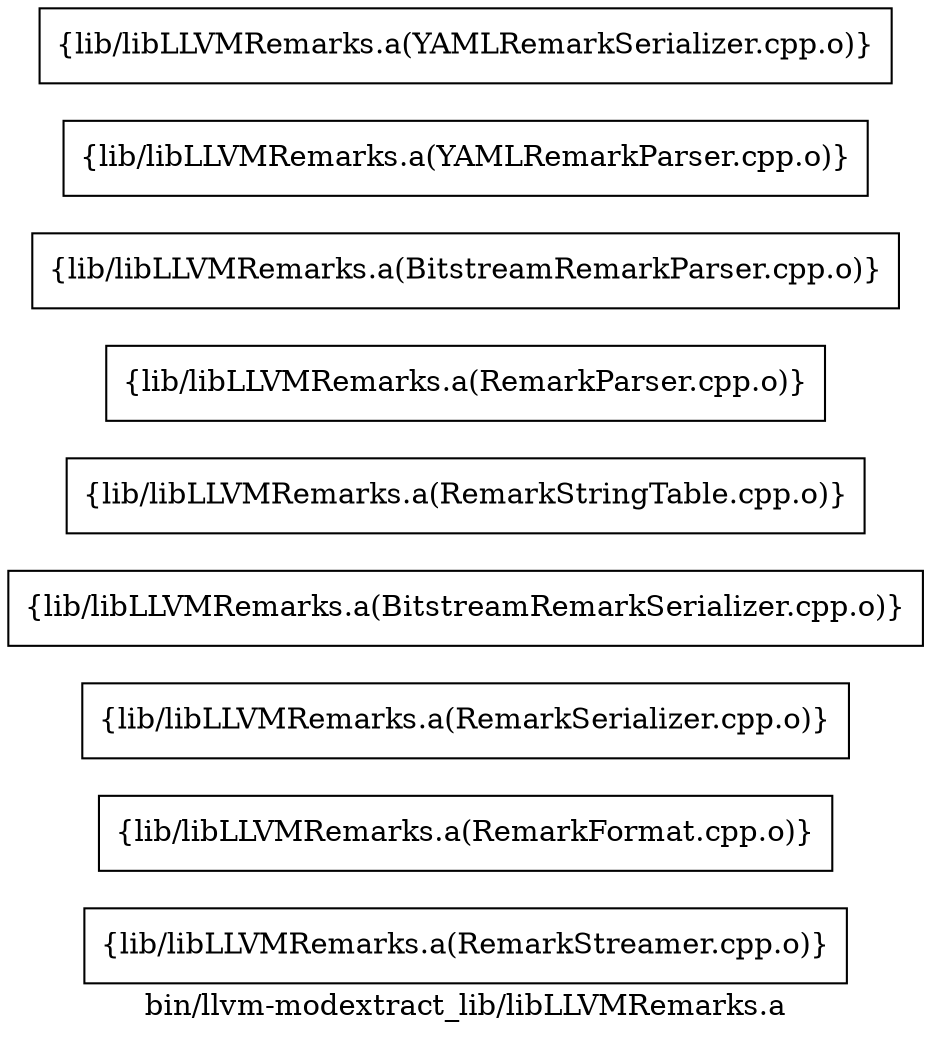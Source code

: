 digraph "bin/llvm-modextract_lib/libLLVMRemarks.a" {
	label="bin/llvm-modextract_lib/libLLVMRemarks.a";
	rankdir=LR;

	Node0x55af97345678 [shape=record,shape=box,group=0,label="{lib/libLLVMRemarks.a(RemarkStreamer.cpp.o)}"];
	Node0x55af97343be8 [shape=record,shape=box,group=0,label="{lib/libLLVMRemarks.a(RemarkFormat.cpp.o)}"];
	Node0x55af97345c68 [shape=record,shape=box,group=0,label="{lib/libLLVMRemarks.a(RemarkSerializer.cpp.o)}"];
	Node0x55af97346078 [shape=record,shape=box,group=0,label="{lib/libLLVMRemarks.a(BitstreamRemarkSerializer.cpp.o)}"];
	Node0x55af97346d98 [shape=record,shape=box,group=0,label="{lib/libLLVMRemarks.a(RemarkStringTable.cpp.o)}"];
	Node0x55af973472e8 [shape=record,shape=box,group=0,label="{lib/libLLVMRemarks.a(RemarkParser.cpp.o)}"];
	Node0x55af97346ca8 [shape=record,shape=box,group=0,label="{lib/libLLVMRemarks.a(BitstreamRemarkParser.cpp.o)}"];
	Node0x55af973445e8 [shape=record,shape=box,group=0,label="{lib/libLLVMRemarks.a(YAMLRemarkParser.cpp.o)}"];
	Node0x55af97344e58 [shape=record,shape=box,group=0,label="{lib/libLLVMRemarks.a(YAMLRemarkSerializer.cpp.o)}"];
}
